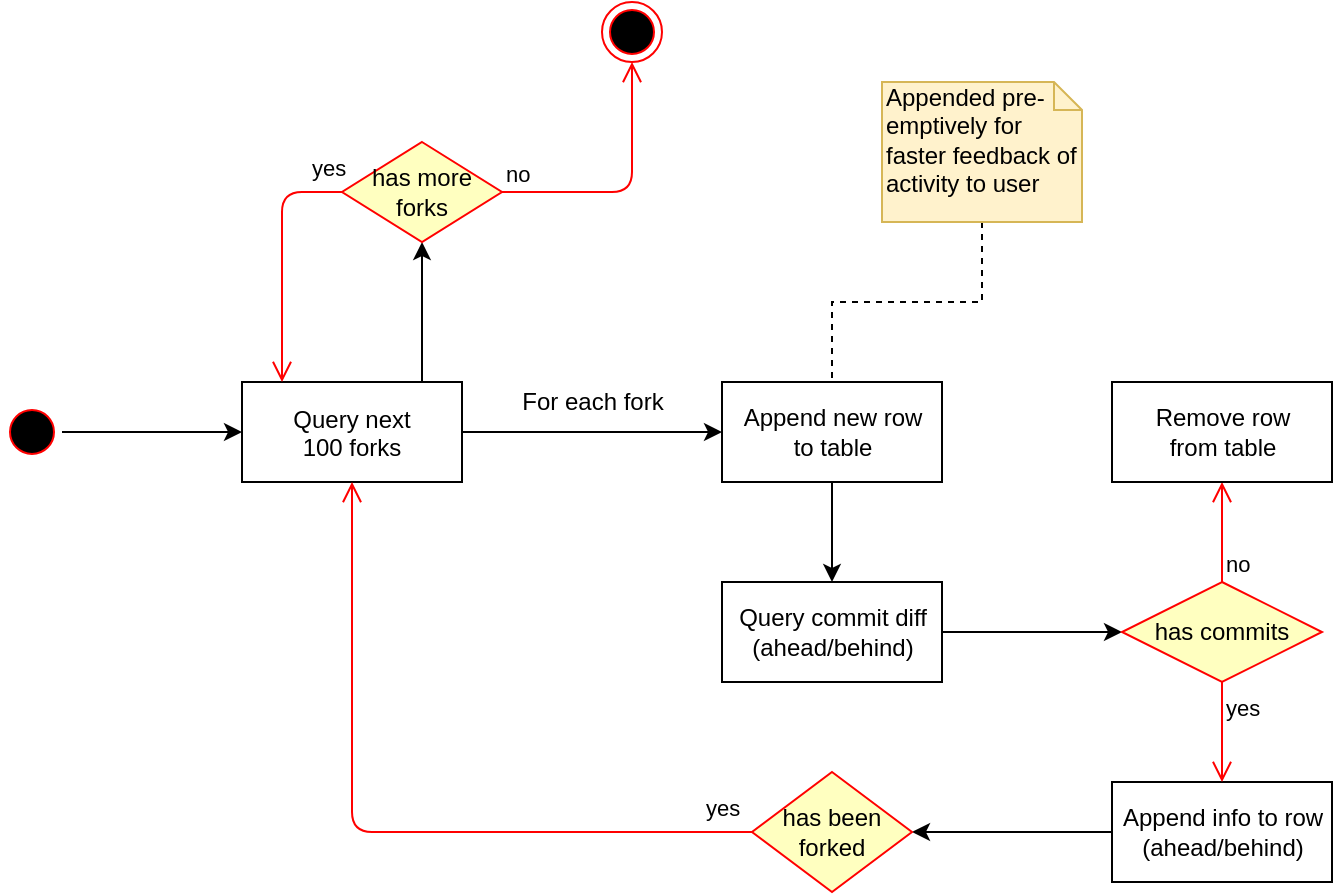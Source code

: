 <mxfile version="13.8.1" type="device"><diagram name="Page-1" id="e7e014a7-5840-1c2e-5031-d8a46d1fe8dd"><mxGraphModel dx="1422" dy="705" grid="1" gridSize="10" guides="1" tooltips="1" connect="1" arrows="1" fold="1" page="1" pageScale="1" pageWidth="1169" pageHeight="826" background="#ffffff" math="0" shadow="0"><root><mxCell id="0"/><mxCell id="1" parent="0"/><mxCell id="7bm91QlZU6cceuI7xLpG-47" style="edgeStyle=orthogonalEdgeStyle;rounded=0;orthogonalLoop=1;jettySize=auto;html=1;" edge="1" parent="1" source="5" target="7"><mxGeometry relative="1" as="geometry"/></mxCell><mxCell id="5" value="" style="ellipse;shape=startState;fillColor=#000000;strokeColor=#ff0000;direction=south;" parent="1" vertex="1"><mxGeometry x="30" y="400" width="30" height="30" as="geometry"/></mxCell><mxCell id="7bm91QlZU6cceuI7xLpG-45" style="edgeStyle=orthogonalEdgeStyle;rounded=0;orthogonalLoop=1;jettySize=auto;html=1;" edge="1" parent="1" source="7" target="7bm91QlZU6cceuI7xLpG-42"><mxGeometry relative="1" as="geometry"/></mxCell><mxCell id="7bm91QlZU6cceuI7xLpG-66" style="edgeStyle=orthogonalEdgeStyle;rounded=0;orthogonalLoop=1;jettySize=auto;html=1;entryX=0.5;entryY=1;entryDx=0;entryDy=0;endArrow=classic;endFill=1;strokeColor=#000000;" edge="1" parent="1" source="7" target="7bm91QlZU6cceuI7xLpG-63"><mxGeometry relative="1" as="geometry"><Array as="points"><mxPoint x="240" y="370"/><mxPoint x="240" y="370"/></Array></mxGeometry></mxCell><mxCell id="7" value="Query next&#10;100 forks" style="" parent="1" vertex="1"><mxGeometry x="150" y="390" width="110" height="50" as="geometry"/></mxCell><mxCell id="7bm91QlZU6cceuI7xLpG-41" value="" style="ellipse;html=1;shape=endState;fillColor=#000000;strokeColor=#ff0000;" vertex="1" parent="1"><mxGeometry x="330" y="200" width="30" height="30" as="geometry"/></mxCell><mxCell id="7bm91QlZU6cceuI7xLpG-44" style="edgeStyle=orthogonalEdgeStyle;rounded=0;orthogonalLoop=1;jettySize=auto;html=1;entryX=0.5;entryY=0;entryDx=0;entryDy=0;" edge="1" parent="1" source="7bm91QlZU6cceuI7xLpG-42" target="7bm91QlZU6cceuI7xLpG-43"><mxGeometry relative="1" as="geometry"/></mxCell><mxCell id="7bm91QlZU6cceuI7xLpG-42" value="Append new row&lt;br&gt;to table" style="html=1;" vertex="1" parent="1"><mxGeometry x="389.998" y="390" width="110" height="50" as="geometry"/></mxCell><mxCell id="7bm91QlZU6cceuI7xLpG-54" style="edgeStyle=orthogonalEdgeStyle;rounded=0;orthogonalLoop=1;jettySize=auto;html=1;entryX=0;entryY=0.5;entryDx=0;entryDy=0;" edge="1" parent="1" source="7bm91QlZU6cceuI7xLpG-43" target="7bm91QlZU6cceuI7xLpG-50"><mxGeometry relative="1" as="geometry"/></mxCell><mxCell id="7bm91QlZU6cceuI7xLpG-43" value="Query commit diff&lt;br&gt;(ahead/behind)" style="html=1;" vertex="1" parent="1"><mxGeometry x="390" y="490" width="110" height="50" as="geometry"/></mxCell><mxCell id="7bm91QlZU6cceuI7xLpG-48" value="For each fork&lt;br&gt;" style="text;html=1;align=center;verticalAlign=middle;resizable=0;points=[];autosize=1;" vertex="1" parent="1"><mxGeometry x="280" y="390" width="90" height="20" as="geometry"/></mxCell><mxCell id="7bm91QlZU6cceuI7xLpG-62" style="edgeStyle=orthogonalEdgeStyle;rounded=0;orthogonalLoop=1;jettySize=auto;html=1;endArrow=classic;endFill=1;strokeColor=#000000;" edge="1" parent="1" source="7bm91QlZU6cceuI7xLpG-49" target="7bm91QlZU6cceuI7xLpG-59"><mxGeometry relative="1" as="geometry"/></mxCell><mxCell id="7bm91QlZU6cceuI7xLpG-49" value="Append info to row&lt;br&gt;(ahead/behind)" style="html=1;" vertex="1" parent="1"><mxGeometry x="585" y="590" width="110" height="50" as="geometry"/></mxCell><mxCell id="7bm91QlZU6cceuI7xLpG-50" value="has commits" style="rhombus;whiteSpace=wrap;html=1;fillColor=#ffffc0;strokeColor=#ff0000;" vertex="1" parent="1"><mxGeometry x="590" y="490" width="100" height="50" as="geometry"/></mxCell><mxCell id="7bm91QlZU6cceuI7xLpG-51" value="no" style="edgeStyle=orthogonalEdgeStyle;html=1;align=left;verticalAlign=bottom;endArrow=open;endSize=8;strokeColor=#ff0000;" edge="1" source="7bm91QlZU6cceuI7xLpG-50" parent="1" target="7bm91QlZU6cceuI7xLpG-55"><mxGeometry x="-1" relative="1" as="geometry"><mxPoint x="770" y="515" as="targetPoint"/></mxGeometry></mxCell><mxCell id="7bm91QlZU6cceuI7xLpG-52" value="yes" style="edgeStyle=orthogonalEdgeStyle;html=1;align=left;verticalAlign=top;endArrow=open;endSize=8;strokeColor=#ff0000;" edge="1" source="7bm91QlZU6cceuI7xLpG-50" parent="1"><mxGeometry x="-1" relative="1" as="geometry"><mxPoint x="640" y="590" as="targetPoint"/></mxGeometry></mxCell><mxCell id="7bm91QlZU6cceuI7xLpG-55" value="Remove row&lt;br&gt;from table" style="html=1;" vertex="1" parent="1"><mxGeometry x="585" y="390" width="110" height="50" as="geometry"/></mxCell><mxCell id="7bm91QlZU6cceuI7xLpG-57" style="edgeStyle=orthogonalEdgeStyle;orthogonalLoop=1;jettySize=auto;html=1;entryX=0.5;entryY=0;entryDx=0;entryDy=0;rounded=0;dashed=1;endArrow=none;endFill=0;" edge="1" parent="1" source="7bm91QlZU6cceuI7xLpG-56" target="7bm91QlZU6cceuI7xLpG-42"><mxGeometry relative="1" as="geometry"/></mxCell><mxCell id="7bm91QlZU6cceuI7xLpG-56" value="Appended pre-emptively for faster feedback of activity to user" style="shape=note;whiteSpace=wrap;html=1;size=14;verticalAlign=top;align=left;spacingTop=-6;fillColor=#fff2cc;strokeColor=#d6b656;" vertex="1" parent="1"><mxGeometry x="470" y="240" width="100" height="70" as="geometry"/></mxCell><mxCell id="7bm91QlZU6cceuI7xLpG-59" value="has been forked" style="rhombus;whiteSpace=wrap;html=1;fillColor=#ffffc0;strokeColor=#ff0000;" vertex="1" parent="1"><mxGeometry x="405" y="585" width="80" height="60" as="geometry"/></mxCell><mxCell id="7bm91QlZU6cceuI7xLpG-61" value="yes" style="edgeStyle=orthogonalEdgeStyle;html=1;align=left;verticalAlign=top;endArrow=open;endSize=8;strokeColor=#ff0000;" edge="1" source="7bm91QlZU6cceuI7xLpG-59" parent="1" target="7"><mxGeometry x="0.2" y="-175" relative="1" as="geometry"><mxPoint x="640" y="810" as="targetPoint"/><mxPoint as="offset"/></mxGeometry></mxCell><mxCell id="7bm91QlZU6cceuI7xLpG-63" value="has more forks" style="rhombus;whiteSpace=wrap;html=1;fillColor=#ffffc0;strokeColor=#ff0000;" vertex="1" parent="1"><mxGeometry x="200" y="270" width="80" height="50" as="geometry"/></mxCell><mxCell id="7bm91QlZU6cceuI7xLpG-64" value="no" style="edgeStyle=orthogonalEdgeStyle;html=1;align=left;verticalAlign=bottom;endArrow=open;endSize=8;strokeColor=#ff0000;" edge="1" source="7bm91QlZU6cceuI7xLpG-63" parent="1" target="7bm91QlZU6cceuI7xLpG-41"><mxGeometry x="-1" relative="1" as="geometry"><mxPoint x="350" y="230" as="targetPoint"/></mxGeometry></mxCell><mxCell id="7bm91QlZU6cceuI7xLpG-65" value="yes" style="edgeStyle=orthogonalEdgeStyle;html=1;align=left;verticalAlign=top;endArrow=open;endSize=8;strokeColor=#ff0000;" edge="1" source="7bm91QlZU6cceuI7xLpG-63" parent="1" target="7"><mxGeometry x="-0.724" y="-25" relative="1" as="geometry"><mxPoint x="220" y="360" as="targetPoint"/><Array as="points"><mxPoint x="170" y="295"/></Array><mxPoint as="offset"/></mxGeometry></mxCell></root></mxGraphModel></diagram></mxfile>